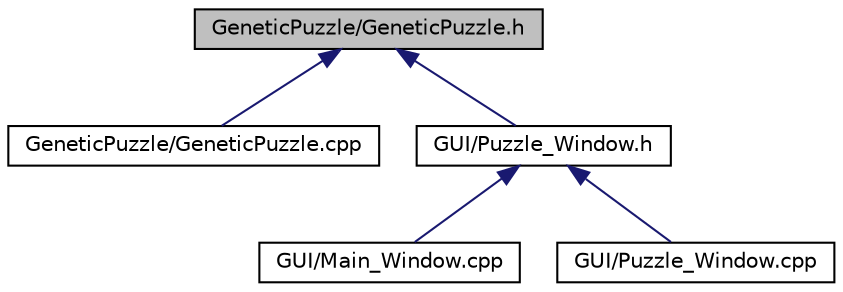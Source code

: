 digraph "GeneticPuzzle/GeneticPuzzle.h"
{
 // LATEX_PDF_SIZE
  edge [fontname="Helvetica",fontsize="10",labelfontname="Helvetica",labelfontsize="10"];
  node [fontname="Helvetica",fontsize="10",shape=record];
  Node1 [label="GeneticPuzzle/GeneticPuzzle.h",height=0.2,width=0.4,color="black", fillcolor="grey75", style="filled", fontcolor="black",tooltip=" "];
  Node1 -> Node2 [dir="back",color="midnightblue",fontsize="10",style="solid",fontname="Helvetica"];
  Node2 [label="GeneticPuzzle/GeneticPuzzle.cpp",height=0.2,width=0.4,color="black", fillcolor="white", style="filled",URL="$GeneticPuzzle_8cpp.html",tooltip=" "];
  Node1 -> Node3 [dir="back",color="midnightblue",fontsize="10",style="solid",fontname="Helvetica"];
  Node3 [label="GUI/Puzzle_Window.h",height=0.2,width=0.4,color="black", fillcolor="white", style="filled",URL="$Puzzle__Window_8h.html",tooltip=" "];
  Node3 -> Node4 [dir="back",color="midnightblue",fontsize="10",style="solid",fontname="Helvetica"];
  Node4 [label="GUI/Main_Window.cpp",height=0.2,width=0.4,color="black", fillcolor="white", style="filled",URL="$Main__Window_8cpp.html",tooltip=" "];
  Node3 -> Node5 [dir="back",color="midnightblue",fontsize="10",style="solid",fontname="Helvetica"];
  Node5 [label="GUI/Puzzle_Window.cpp",height=0.2,width=0.4,color="black", fillcolor="white", style="filled",URL="$Puzzle__Window_8cpp.html",tooltip=" "];
}
